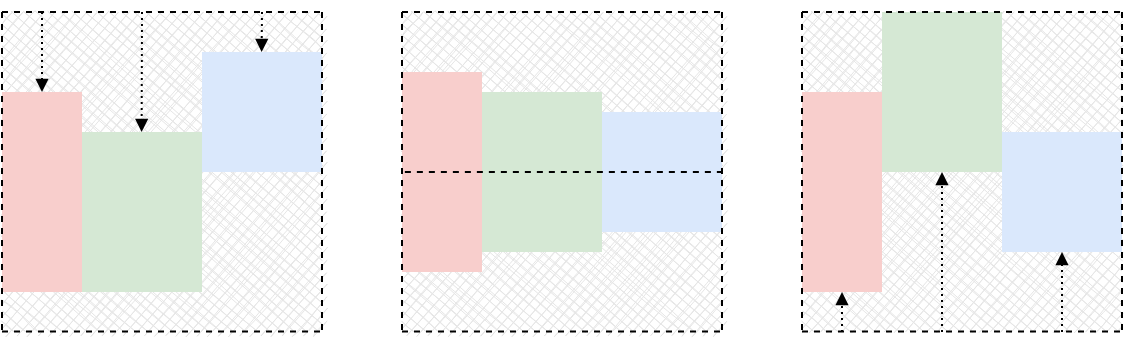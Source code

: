 <mxfile>
    <diagram id="cD52tqRjU22jmfu8s6Lm" name="Page-1">
        <mxGraphModel dx="1116" dy="1729" grid="1" gridSize="10" guides="1" tooltips="1" connect="1" arrows="1" fold="1" page="1" pageScale="1" pageWidth="850" pageHeight="1100" math="0" shadow="0">
            <root>
                <mxCell id="0"/>
                <mxCell id="1" parent="0"/>
                <mxCell id="166" value="" style="rounded=0;whiteSpace=wrap;html=1;strokeColor=none;sketch=1;fillStyle=cross-hatch;fillColor=#E6E6E6;strokeWidth=1;" parent="1" vertex="1">
                    <mxGeometry width="160" height="160" as="geometry"/>
                </mxCell>
                <mxCell id="167" value="" style="endArrow=none;html=1;dashed=1;" parent="1" edge="1">
                    <mxGeometry width="50" height="50" relative="1" as="geometry">
                        <mxPoint as="sourcePoint"/>
                        <mxPoint x="160" as="targetPoint"/>
                    </mxGeometry>
                </mxCell>
                <mxCell id="169" value="" style="endArrow=none;html=1;dashed=1;" parent="1" edge="1">
                    <mxGeometry width="50" height="50" relative="1" as="geometry">
                        <mxPoint y="159.75" as="sourcePoint"/>
                        <mxPoint x="160" y="159.75" as="targetPoint"/>
                    </mxGeometry>
                </mxCell>
                <mxCell id="179" value="" style="rounded=0;whiteSpace=wrap;html=1;strokeColor=none;fillColor=#f8cecc;perimeterSpacing=0;" parent="1" vertex="1">
                    <mxGeometry y="40" width="40" height="100" as="geometry"/>
                </mxCell>
                <mxCell id="184" value="" style="endArrow=block;dashed=1;html=1;fontFamily=Lucida Console;dashPattern=1 2;entryX=0.5;entryY=0;entryDx=0;entryDy=0;endFill=1;endSize=4;" parent="1" target="179" edge="1">
                    <mxGeometry width="50" height="50" relative="1" as="geometry">
                        <mxPoint x="20" as="sourcePoint"/>
                        <mxPoint x="120" y="-1.421e-14" as="targetPoint"/>
                    </mxGeometry>
                </mxCell>
                <mxCell id="193" value="" style="rounded=0;whiteSpace=wrap;html=1;strokeColor=none;fillColor=#d5e8d4;perimeterSpacing=0;" parent="1" vertex="1">
                    <mxGeometry x="40" y="60" width="60" height="80" as="geometry"/>
                </mxCell>
                <mxCell id="194" value="" style="rounded=0;whiteSpace=wrap;html=1;strokeColor=none;fillColor=#dae8fc;perimeterSpacing=0;" parent="1" vertex="1">
                    <mxGeometry x="100" y="20" width="60" height="60" as="geometry"/>
                </mxCell>
                <mxCell id="189" value="" style="endArrow=none;html=1;dashed=1;" parent="1" edge="1">
                    <mxGeometry width="50" height="50" relative="1" as="geometry">
                        <mxPoint x="160" as="sourcePoint"/>
                        <mxPoint x="160" y="160" as="targetPoint"/>
                    </mxGeometry>
                </mxCell>
                <mxCell id="195" value="" style="endArrow=block;dashed=1;html=1;fontFamily=Lucida Console;dashPattern=1 2;entryX=0.5;entryY=0;entryDx=0;entryDy=0;endFill=1;endSize=4;" parent="1" edge="1">
                    <mxGeometry width="50" height="50" relative="1" as="geometry">
                        <mxPoint x="70" as="sourcePoint"/>
                        <mxPoint x="69.81" y="60" as="targetPoint"/>
                    </mxGeometry>
                </mxCell>
                <mxCell id="196" value="" style="endArrow=block;dashed=1;html=1;fontFamily=Lucida Console;dashPattern=1 2;entryX=0.5;entryY=0;entryDx=0;entryDy=0;endFill=1;endSize=4;" parent="1" edge="1">
                    <mxGeometry width="50" height="50" relative="1" as="geometry">
                        <mxPoint x="130" as="sourcePoint"/>
                        <mxPoint x="129.81" y="20" as="targetPoint"/>
                    </mxGeometry>
                </mxCell>
                <mxCell id="197" value="" style="rounded=0;whiteSpace=wrap;html=1;strokeColor=none;sketch=1;fillStyle=cross-hatch;fillColor=#E6E6E6;strokeWidth=1;" parent="1" vertex="1">
                    <mxGeometry x="200" width="160" height="160" as="geometry"/>
                </mxCell>
                <mxCell id="200" value="" style="rounded=0;whiteSpace=wrap;html=1;strokeColor=none;fillColor=#f8cecc;perimeterSpacing=0;" parent="1" vertex="1">
                    <mxGeometry x="200" y="30" width="40" height="100" as="geometry"/>
                </mxCell>
                <mxCell id="203" value="" style="rounded=0;whiteSpace=wrap;html=1;strokeColor=none;fillColor=#d5e8d4;perimeterSpacing=0;" parent="1" vertex="1">
                    <mxGeometry x="240" y="40" width="60" height="80" as="geometry"/>
                </mxCell>
                <mxCell id="204" value="" style="rounded=0;whiteSpace=wrap;html=1;strokeColor=none;fillColor=#dae8fc;perimeterSpacing=0;" parent="1" vertex="1">
                    <mxGeometry x="300" y="50" width="60" height="60" as="geometry"/>
                </mxCell>
                <mxCell id="208" value="" style="rounded=0;whiteSpace=wrap;html=1;strokeColor=none;sketch=1;fillStyle=cross-hatch;fillColor=#E6E6E6;strokeWidth=1;" parent="1" vertex="1">
                    <mxGeometry x="400" width="160" height="160" as="geometry"/>
                </mxCell>
                <mxCell id="211" value="" style="rounded=0;whiteSpace=wrap;html=1;strokeColor=none;fillColor=#f8cecc;perimeterSpacing=0;" parent="1" vertex="1">
                    <mxGeometry x="400" y="40" width="40" height="100" as="geometry"/>
                </mxCell>
                <mxCell id="212" value="" style="endArrow=block;dashed=1;html=1;fontFamily=Lucida Console;dashPattern=1 2;endFill=1;endSize=4;" parent="1" edge="1">
                    <mxGeometry width="50" height="50" relative="1" as="geometry">
                        <mxPoint x="420" y="160" as="sourcePoint"/>
                        <mxPoint x="420" y="140" as="targetPoint"/>
                    </mxGeometry>
                </mxCell>
                <mxCell id="214" value="" style="rounded=0;whiteSpace=wrap;html=1;strokeColor=none;fillColor=#d5e8d4;perimeterSpacing=0;" parent="1" vertex="1">
                    <mxGeometry x="440" width="60" height="80" as="geometry"/>
                </mxCell>
                <mxCell id="215" value="" style="rounded=0;whiteSpace=wrap;html=1;strokeColor=none;fillColor=#dae8fc;perimeterSpacing=0;" parent="1" vertex="1">
                    <mxGeometry x="500" y="60" width="60" height="60" as="geometry"/>
                </mxCell>
                <mxCell id="217" value="" style="endArrow=block;dashed=1;html=1;fontFamily=Lucida Console;dashPattern=1 2;entryX=0.5;entryY=1;entryDx=0;entryDy=0;endFill=1;endSize=4;" parent="1" target="214" edge="1">
                    <mxGeometry width="50" height="50" relative="1" as="geometry">
                        <mxPoint x="470" y="160" as="sourcePoint"/>
                        <mxPoint x="469.81" y="60" as="targetPoint"/>
                    </mxGeometry>
                </mxCell>
                <mxCell id="218" value="" style="endArrow=block;dashed=1;html=1;fontFamily=Lucida Console;dashPattern=1 2;endFill=1;endSize=4;" parent="1" edge="1">
                    <mxGeometry width="50" height="50" relative="1" as="geometry">
                        <mxPoint x="530" y="160" as="sourcePoint"/>
                        <mxPoint x="530" y="120" as="targetPoint"/>
                    </mxGeometry>
                </mxCell>
                <mxCell id="221" value="" style="endArrow=none;dashed=1;html=1;entryX=1;entryY=0.5;entryDx=0;entryDy=0;" parent="1" edge="1">
                    <mxGeometry width="50" height="50" relative="1" as="geometry">
                        <mxPoint x="201.43" y="80" as="sourcePoint"/>
                        <mxPoint x="360" y="80" as="targetPoint"/>
                    </mxGeometry>
                </mxCell>
                <mxCell id="168" value="" style="endArrow=none;html=1;dashed=1;" parent="1" edge="1">
                    <mxGeometry width="50" height="50" relative="1" as="geometry">
                        <mxPoint as="sourcePoint"/>
                        <mxPoint y="160" as="targetPoint"/>
                    </mxGeometry>
                </mxCell>
                <mxCell id="226" value="" style="endArrow=none;html=1;dashed=1;" edge="1" parent="1">
                    <mxGeometry width="50" height="50" relative="1" as="geometry">
                        <mxPoint x="200" as="sourcePoint"/>
                        <mxPoint x="360" as="targetPoint"/>
                    </mxGeometry>
                </mxCell>
                <mxCell id="227" value="" style="endArrow=none;html=1;dashed=1;" edge="1" parent="1">
                    <mxGeometry width="50" height="50" relative="1" as="geometry">
                        <mxPoint x="200" y="159.75" as="sourcePoint"/>
                        <mxPoint x="360" y="159.75" as="targetPoint"/>
                    </mxGeometry>
                </mxCell>
                <mxCell id="228" value="" style="endArrow=none;html=1;dashed=1;" edge="1" parent="1">
                    <mxGeometry width="50" height="50" relative="1" as="geometry">
                        <mxPoint x="360" as="sourcePoint"/>
                        <mxPoint x="360" y="160" as="targetPoint"/>
                    </mxGeometry>
                </mxCell>
                <mxCell id="229" value="" style="endArrow=none;html=1;dashed=1;" edge="1" parent="1">
                    <mxGeometry width="50" height="50" relative="1" as="geometry">
                        <mxPoint x="200" as="sourcePoint"/>
                        <mxPoint x="200" y="160" as="targetPoint"/>
                    </mxGeometry>
                </mxCell>
                <mxCell id="230" value="" style="endArrow=none;html=1;dashed=1;" edge="1" parent="1">
                    <mxGeometry width="50" height="50" relative="1" as="geometry">
                        <mxPoint x="400" as="sourcePoint"/>
                        <mxPoint x="560" as="targetPoint"/>
                    </mxGeometry>
                </mxCell>
                <mxCell id="231" value="" style="endArrow=none;html=1;dashed=1;" edge="1" parent="1">
                    <mxGeometry width="50" height="50" relative="1" as="geometry">
                        <mxPoint x="400" y="159.75" as="sourcePoint"/>
                        <mxPoint x="560" y="159.75" as="targetPoint"/>
                    </mxGeometry>
                </mxCell>
                <mxCell id="232" value="" style="endArrow=none;html=1;dashed=1;" edge="1" parent="1">
                    <mxGeometry width="50" height="50" relative="1" as="geometry">
                        <mxPoint x="560" as="sourcePoint"/>
                        <mxPoint x="560" y="160" as="targetPoint"/>
                    </mxGeometry>
                </mxCell>
                <mxCell id="233" value="" style="endArrow=none;html=1;dashed=1;" edge="1" parent="1">
                    <mxGeometry width="50" height="50" relative="1" as="geometry">
                        <mxPoint x="400" as="sourcePoint"/>
                        <mxPoint x="400" y="160" as="targetPoint"/>
                    </mxGeometry>
                </mxCell>
            </root>
        </mxGraphModel>
    </diagram>
</mxfile>